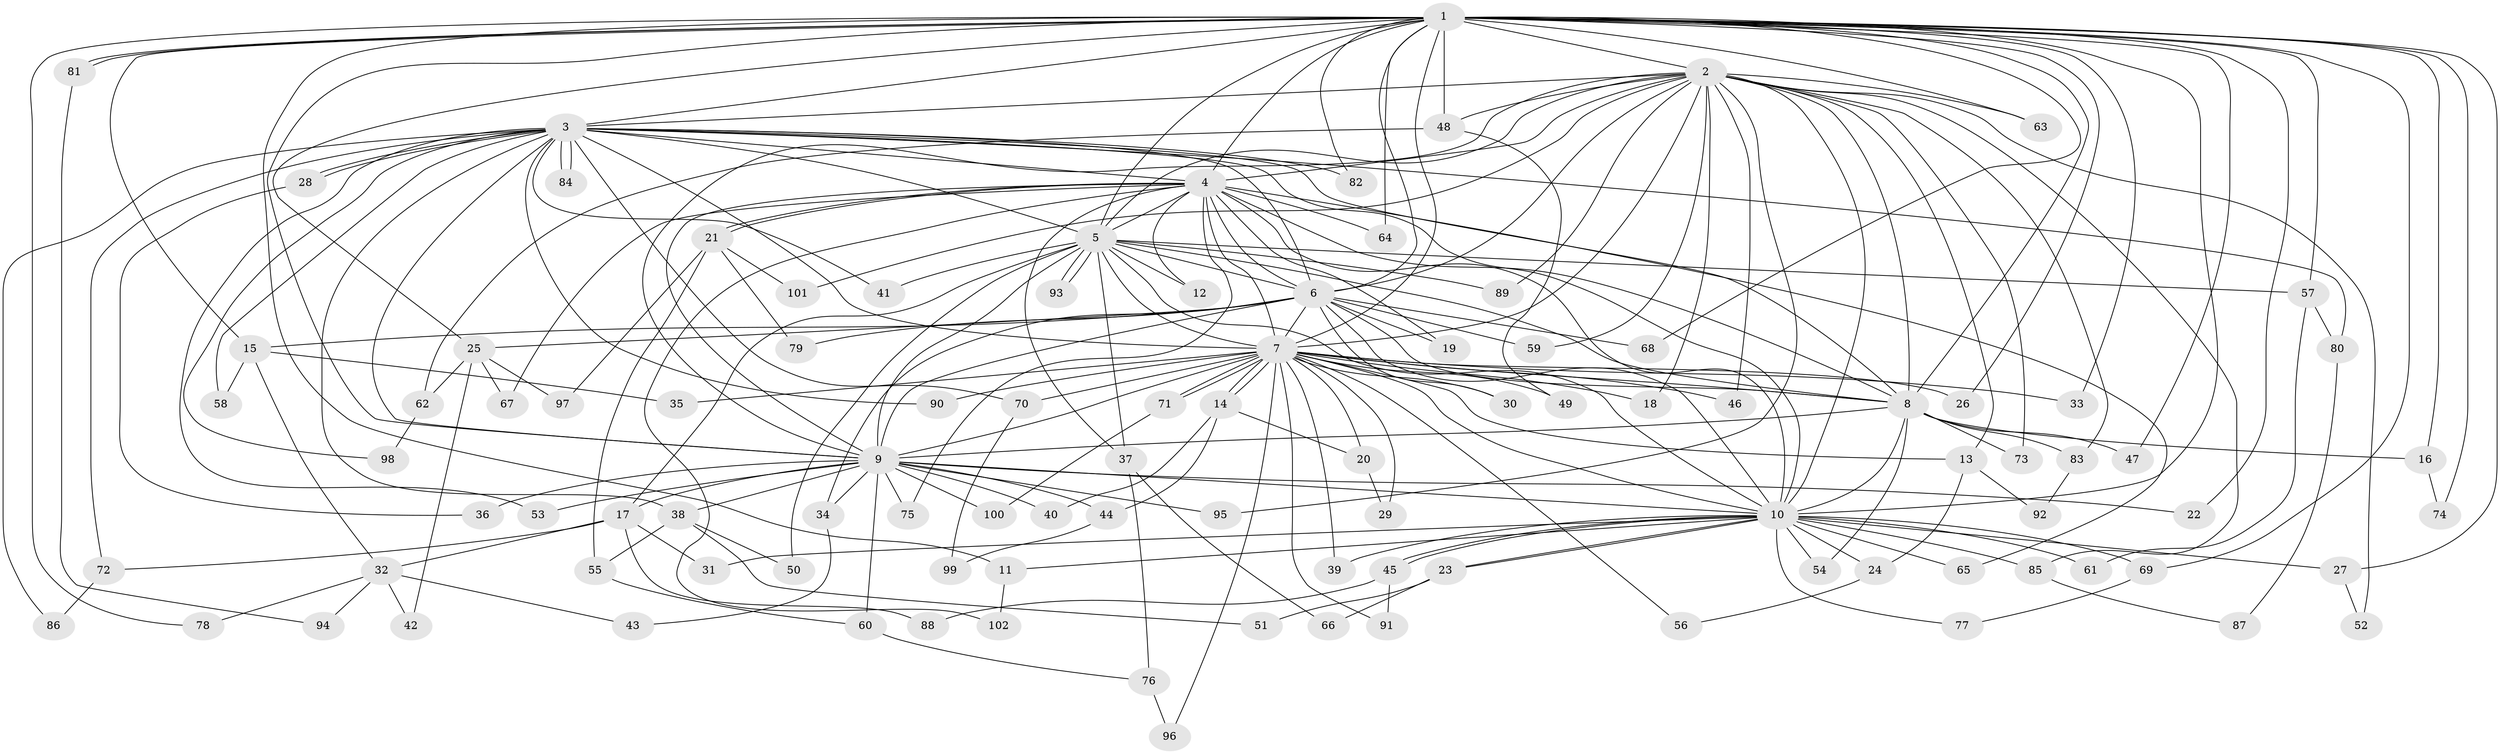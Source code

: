// coarse degree distribution, {14: 0.06666666666666667, 22: 0.03333333333333333, 17: 0.03333333333333333, 9: 0.03333333333333333, 15: 0.03333333333333333, 7: 0.03333333333333333, 3: 0.2, 4: 0.1, 5: 0.03333333333333333, 2: 0.36666666666666664, 6: 0.03333333333333333, 1: 0.03333333333333333}
// Generated by graph-tools (version 1.1) at 2025/17/03/04/25 18:17:17]
// undirected, 102 vertices, 229 edges
graph export_dot {
graph [start="1"]
  node [color=gray90,style=filled];
  1;
  2;
  3;
  4;
  5;
  6;
  7;
  8;
  9;
  10;
  11;
  12;
  13;
  14;
  15;
  16;
  17;
  18;
  19;
  20;
  21;
  22;
  23;
  24;
  25;
  26;
  27;
  28;
  29;
  30;
  31;
  32;
  33;
  34;
  35;
  36;
  37;
  38;
  39;
  40;
  41;
  42;
  43;
  44;
  45;
  46;
  47;
  48;
  49;
  50;
  51;
  52;
  53;
  54;
  55;
  56;
  57;
  58;
  59;
  60;
  61;
  62;
  63;
  64;
  65;
  66;
  67;
  68;
  69;
  70;
  71;
  72;
  73;
  74;
  75;
  76;
  77;
  78;
  79;
  80;
  81;
  82;
  83;
  84;
  85;
  86;
  87;
  88;
  89;
  90;
  91;
  92;
  93;
  94;
  95;
  96;
  97;
  98;
  99;
  100;
  101;
  102;
  1 -- 2;
  1 -- 3;
  1 -- 4;
  1 -- 5;
  1 -- 6;
  1 -- 7;
  1 -- 8;
  1 -- 9;
  1 -- 10;
  1 -- 11;
  1 -- 15;
  1 -- 16;
  1 -- 22;
  1 -- 25;
  1 -- 26;
  1 -- 27;
  1 -- 33;
  1 -- 47;
  1 -- 48;
  1 -- 57;
  1 -- 63;
  1 -- 64;
  1 -- 68;
  1 -- 69;
  1 -- 74;
  1 -- 78;
  1 -- 81;
  1 -- 81;
  1 -- 82;
  2 -- 3;
  2 -- 4;
  2 -- 5;
  2 -- 6;
  2 -- 7;
  2 -- 8;
  2 -- 9;
  2 -- 10;
  2 -- 13;
  2 -- 18;
  2 -- 46;
  2 -- 48;
  2 -- 52;
  2 -- 59;
  2 -- 63;
  2 -- 73;
  2 -- 83;
  2 -- 85;
  2 -- 89;
  2 -- 95;
  2 -- 101;
  3 -- 4;
  3 -- 5;
  3 -- 6;
  3 -- 7;
  3 -- 8;
  3 -- 9;
  3 -- 10;
  3 -- 28;
  3 -- 28;
  3 -- 38;
  3 -- 41;
  3 -- 53;
  3 -- 58;
  3 -- 70;
  3 -- 72;
  3 -- 80;
  3 -- 82;
  3 -- 84;
  3 -- 84;
  3 -- 86;
  3 -- 90;
  3 -- 98;
  4 -- 5;
  4 -- 6;
  4 -- 7;
  4 -- 8;
  4 -- 9;
  4 -- 10;
  4 -- 12;
  4 -- 19;
  4 -- 21;
  4 -- 21;
  4 -- 37;
  4 -- 64;
  4 -- 65;
  4 -- 67;
  4 -- 75;
  4 -- 102;
  5 -- 6;
  5 -- 7;
  5 -- 8;
  5 -- 9;
  5 -- 10;
  5 -- 12;
  5 -- 17;
  5 -- 37;
  5 -- 41;
  5 -- 50;
  5 -- 57;
  5 -- 89;
  5 -- 93;
  5 -- 93;
  6 -- 7;
  6 -- 8;
  6 -- 9;
  6 -- 10;
  6 -- 15;
  6 -- 19;
  6 -- 25;
  6 -- 30;
  6 -- 34;
  6 -- 59;
  6 -- 68;
  6 -- 79;
  7 -- 8;
  7 -- 9;
  7 -- 10;
  7 -- 13;
  7 -- 14;
  7 -- 14;
  7 -- 18;
  7 -- 20;
  7 -- 26;
  7 -- 29;
  7 -- 30;
  7 -- 33;
  7 -- 35;
  7 -- 39;
  7 -- 46;
  7 -- 49;
  7 -- 56;
  7 -- 70;
  7 -- 71;
  7 -- 71;
  7 -- 90;
  7 -- 91;
  7 -- 96;
  8 -- 9;
  8 -- 10;
  8 -- 16;
  8 -- 47;
  8 -- 54;
  8 -- 73;
  8 -- 83;
  9 -- 10;
  9 -- 17;
  9 -- 22;
  9 -- 34;
  9 -- 36;
  9 -- 38;
  9 -- 40;
  9 -- 44;
  9 -- 53;
  9 -- 60;
  9 -- 75;
  9 -- 95;
  9 -- 100;
  10 -- 11;
  10 -- 23;
  10 -- 23;
  10 -- 24;
  10 -- 27;
  10 -- 31;
  10 -- 39;
  10 -- 45;
  10 -- 45;
  10 -- 54;
  10 -- 61;
  10 -- 65;
  10 -- 69;
  10 -- 77;
  10 -- 85;
  11 -- 102;
  13 -- 24;
  13 -- 92;
  14 -- 20;
  14 -- 40;
  14 -- 44;
  15 -- 32;
  15 -- 35;
  15 -- 58;
  16 -- 74;
  17 -- 31;
  17 -- 32;
  17 -- 72;
  17 -- 88;
  20 -- 29;
  21 -- 55;
  21 -- 79;
  21 -- 97;
  21 -- 101;
  23 -- 51;
  23 -- 66;
  24 -- 56;
  25 -- 42;
  25 -- 62;
  25 -- 67;
  25 -- 97;
  27 -- 52;
  28 -- 36;
  32 -- 42;
  32 -- 43;
  32 -- 78;
  32 -- 94;
  34 -- 43;
  37 -- 66;
  37 -- 76;
  38 -- 50;
  38 -- 51;
  38 -- 55;
  44 -- 99;
  45 -- 88;
  45 -- 91;
  48 -- 49;
  48 -- 62;
  55 -- 60;
  57 -- 61;
  57 -- 80;
  60 -- 76;
  62 -- 98;
  69 -- 77;
  70 -- 99;
  71 -- 100;
  72 -- 86;
  76 -- 96;
  80 -- 87;
  81 -- 94;
  83 -- 92;
  85 -- 87;
}
